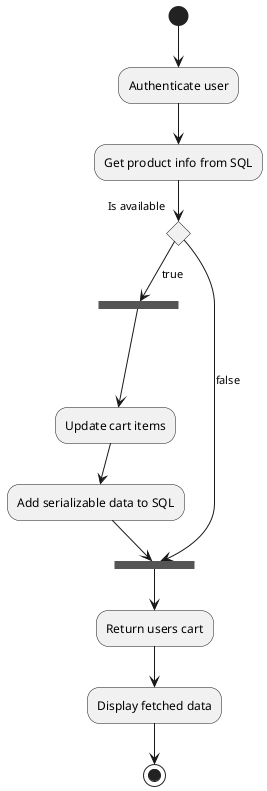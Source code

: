 @startuml Registration

(*) --> "Authenticate user"
--> "Get product info from SQL"
if "Is available" then
  -->[true] ===B1===
else
  -->[false] ===B3===
endif

===B1=== -down-->"Update cart items"
--> "Add serializable data to SQL"

--> ===B3===
--> Return users cart
--> "Display fetched data"
--> (*)

@enduml